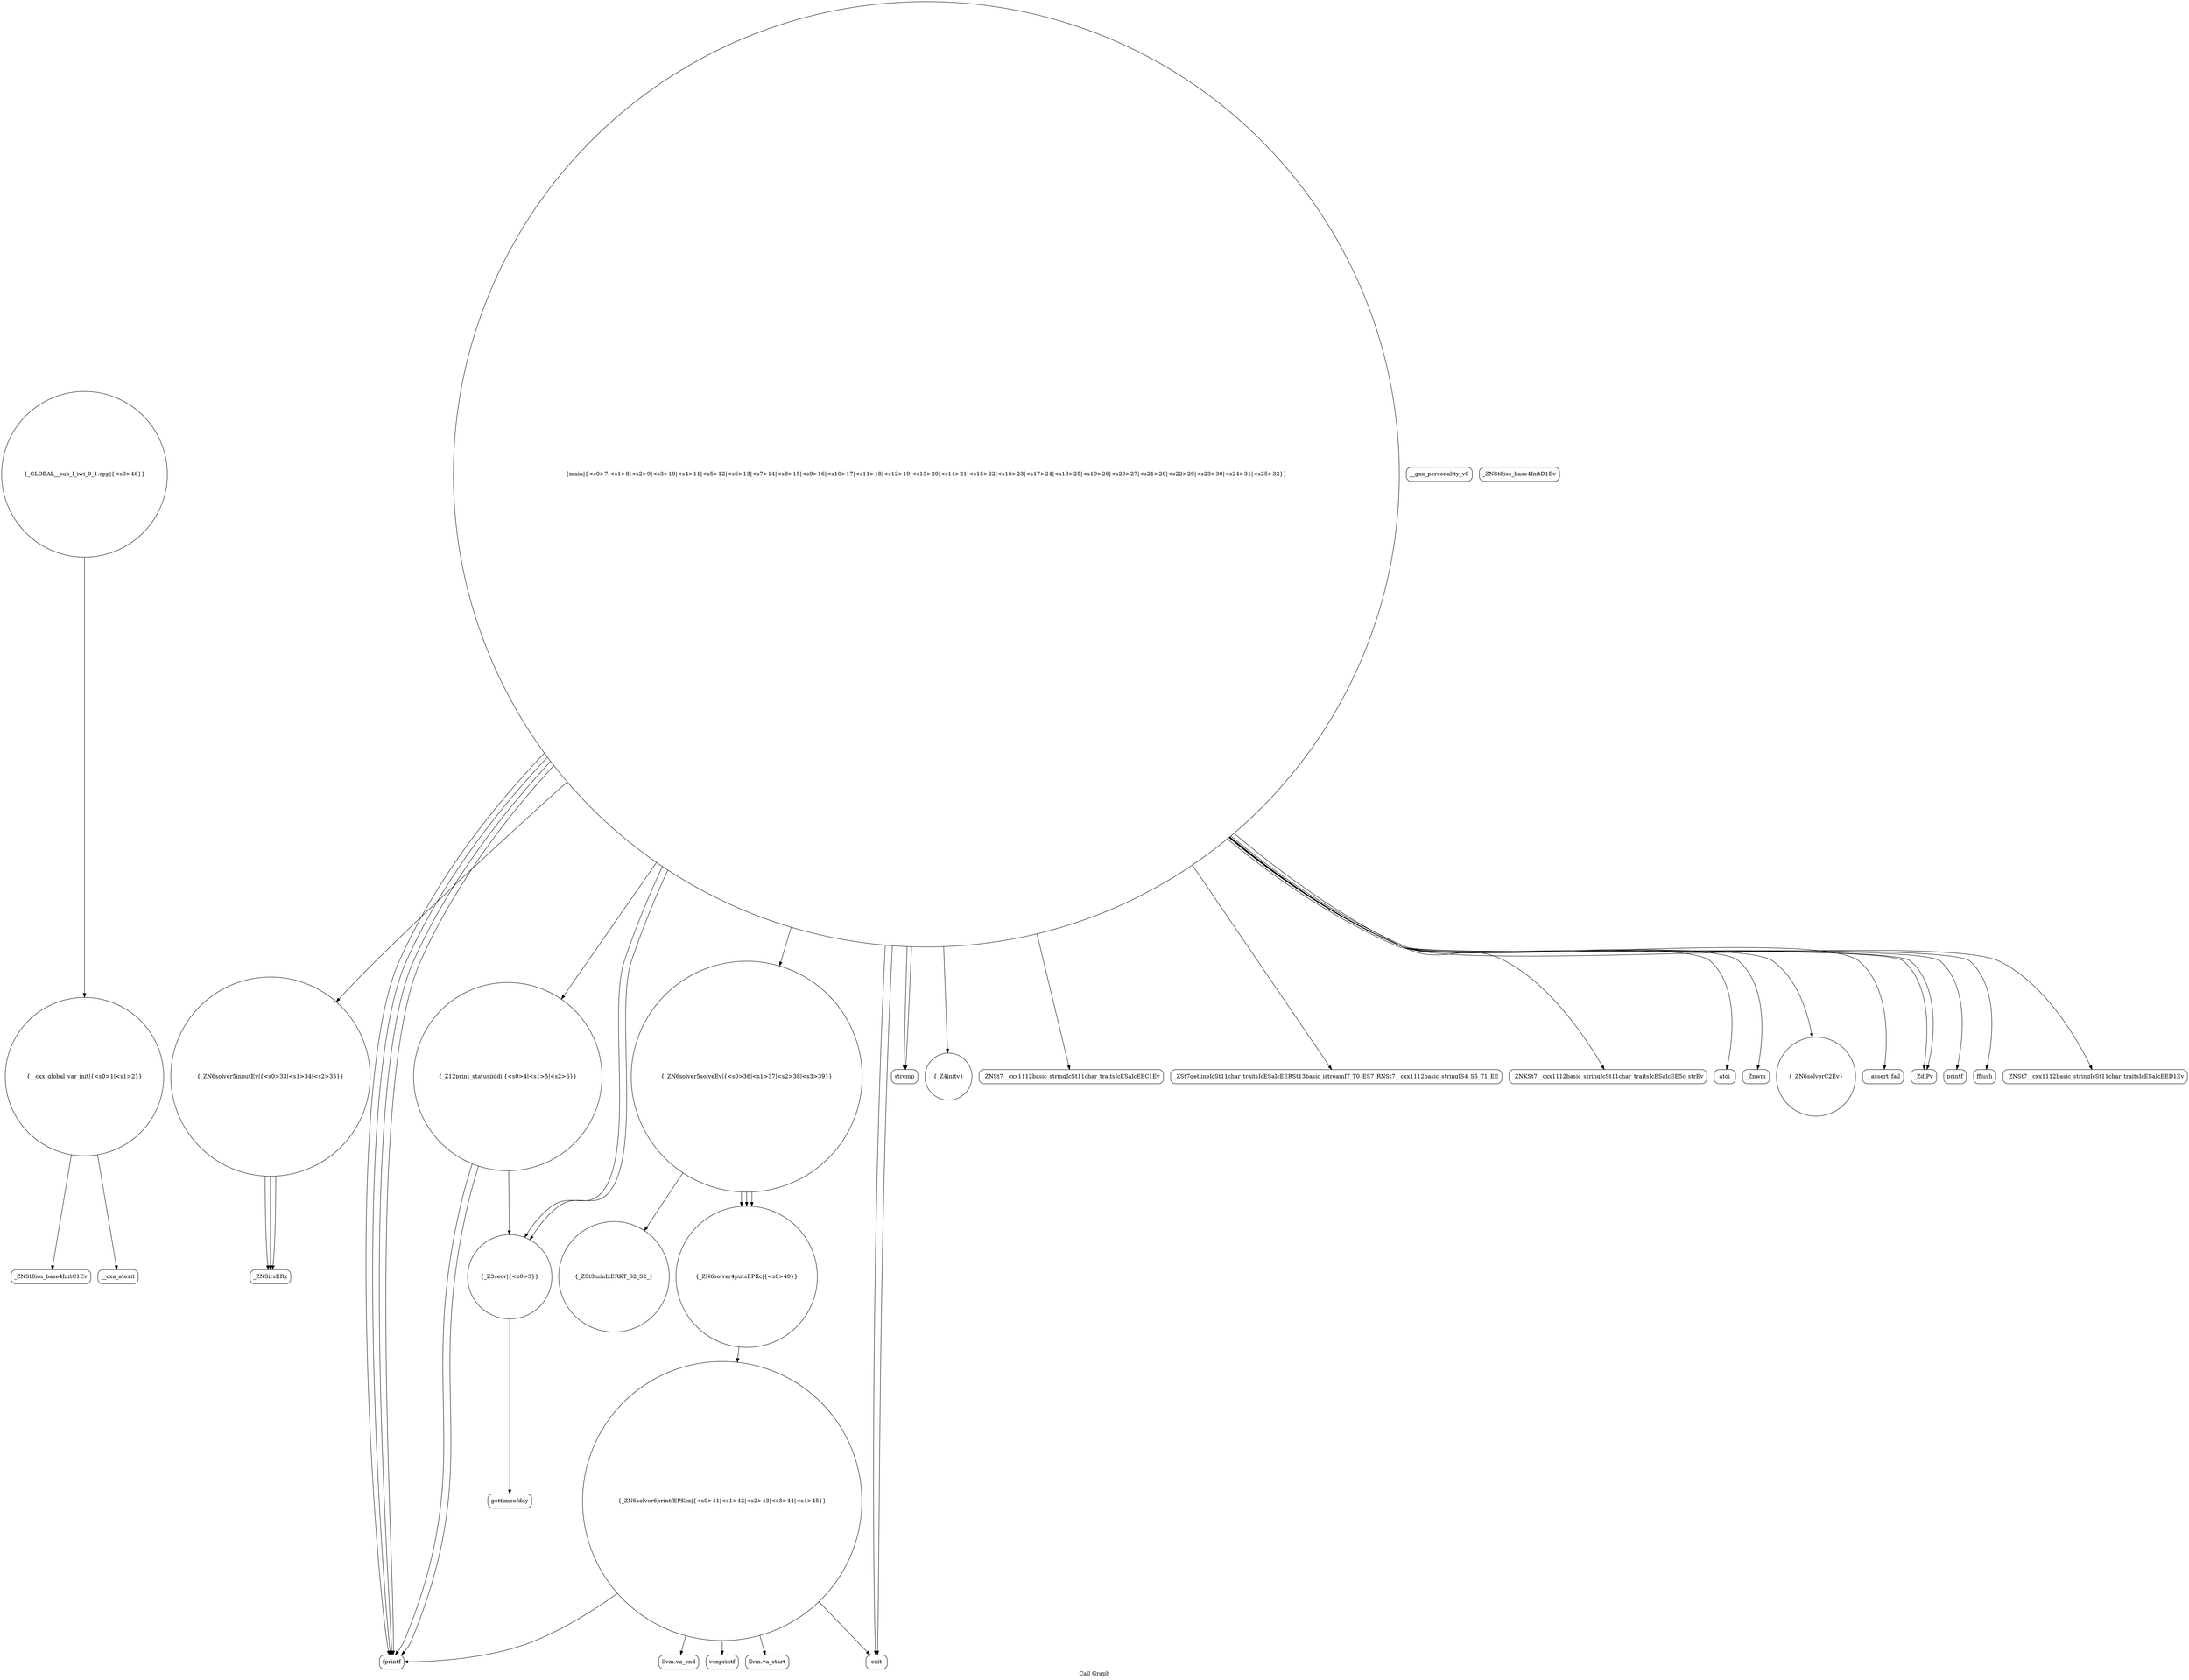 digraph "Call Graph" {
	label="Call Graph";

	Node0x5562050b94c0 [shape=record,shape=circle,label="{__cxx_global_var_init|{<s0>1|<s1>2}}"];
	Node0x5562050b94c0:s0 -> Node0x5562050b9540[color=black];
	Node0x5562050b94c0:s1 -> Node0x5562051453c0[color=black];
	Node0x556205145f40 [shape=record,shape=Mrecord,label="{_ZNSirsERx}"];
	Node0x5562051455c0 [shape=record,shape=circle,label="{_Z12print_statusiiddi|{<s0>4|<s1>5|<s2>6}}"];
	Node0x5562051455c0:s0 -> Node0x556205145640[color=black];
	Node0x5562051455c0:s1 -> Node0x5562051454c0[color=black];
	Node0x5562051455c0:s2 -> Node0x556205145640[color=black];
	Node0x5562051462c0 [shape=record,shape=circle,label="{_GLOBAL__sub_I_iwi_0_1.cpp|{<s0>46}}"];
	Node0x5562051462c0:s0 -> Node0x5562050b94c0[color=black];
	Node0x556205145940 [shape=record,shape=Mrecord,label="{__gxx_personality_v0}"];
	Node0x556205145cc0 [shape=record,shape=circle,label="{_ZN6solver5inputEv|{<s0>33|<s1>34|<s2>35}}"];
	Node0x556205145cc0:s0 -> Node0x556205145f40[color=black];
	Node0x556205145cc0:s1 -> Node0x556205145f40[color=black];
	Node0x556205145cc0:s2 -> Node0x556205145f40[color=black];
	Node0x556205145340 [shape=record,shape=Mrecord,label="{_ZNSt8ios_base4InitD1Ev}"];
	Node0x556205146040 [shape=record,shape=circle,label="{_ZSt3minIxERKT_S2_S2_}"];
	Node0x5562051456c0 [shape=record,shape=circle,label="{main|{<s0>7|<s1>8|<s2>9|<s3>10|<s4>11|<s5>12|<s6>13|<s7>14|<s8>15|<s9>16|<s10>17|<s11>18|<s12>19|<s13>20|<s14>21|<s15>22|<s16>23|<s17>24|<s18>25|<s19>26|<s20>27|<s21>28|<s22>29|<s23>30|<s24>31|<s25>32}}"];
	Node0x5562051456c0:s0 -> Node0x556205145740[color=black];
	Node0x5562051456c0:s1 -> Node0x556205145740[color=black];
	Node0x5562051456c0:s2 -> Node0x556205145640[color=black];
	Node0x5562051456c0:s3 -> Node0x5562051457c0[color=black];
	Node0x5562051456c0:s4 -> Node0x5562051454c0[color=black];
	Node0x5562051456c0:s5 -> Node0x556205145440[color=black];
	Node0x5562051456c0:s6 -> Node0x5562051454c0[color=black];
	Node0x5562051456c0:s7 -> Node0x556205145640[color=black];
	Node0x5562051456c0:s8 -> Node0x556205145840[color=black];
	Node0x5562051456c0:s9 -> Node0x5562051458c0[color=black];
	Node0x5562051456c0:s10 -> Node0x556205145a40[color=black];
	Node0x5562051456c0:s11 -> Node0x5562051459c0[color=black];
	Node0x5562051456c0:s12 -> Node0x556205145640[color=black];
	Node0x5562051456c0:s13 -> Node0x5562051455c0[color=black];
	Node0x5562051456c0:s14 -> Node0x556205145ac0[color=black];
	Node0x5562051456c0:s15 -> Node0x556205145b40[color=black];
	Node0x5562051456c0:s16 -> Node0x556205145c40[color=black];
	Node0x5562051456c0:s17 -> Node0x556205145bc0[color=black];
	Node0x5562051456c0:s18 -> Node0x556205145cc0[color=black];
	Node0x5562051456c0:s19 -> Node0x556205145d40[color=black];
	Node0x5562051456c0:s20 -> Node0x556205145dc0[color=black];
	Node0x5562051456c0:s21 -> Node0x556205145e40[color=black];
	Node0x5562051456c0:s22 -> Node0x556205145bc0[color=black];
	Node0x5562051456c0:s23 -> Node0x556205145640[color=black];
	Node0x5562051456c0:s24 -> Node0x5562051457c0[color=black];
	Node0x5562051456c0:s25 -> Node0x556205145ec0[color=black];
	Node0x556205145a40 [shape=record,shape=Mrecord,label="{_ZNKSt7__cxx1112basic_stringIcSt11char_traitsIcESaIcEE5c_strEv}"];
	Node0x556205145dc0 [shape=record,shape=Mrecord,label="{printf}"];
	Node0x556205145440 [shape=record,shape=circle,label="{_Z4initv}"];
	Node0x556205146140 [shape=record,shape=Mrecord,label="{llvm.va_start}"];
	Node0x5562051457c0 [shape=record,shape=Mrecord,label="{exit}"];
	Node0x556205145b40 [shape=record,shape=circle,label="{_ZN6solverC2Ev}"];
	Node0x556205145ec0 [shape=record,shape=Mrecord,label="{_ZNSt7__cxx1112basic_stringIcSt11char_traitsIcESaIcEED1Ev}"];
	Node0x556205145540 [shape=record,shape=Mrecord,label="{gettimeofday}"];
	Node0x556205146240 [shape=record,shape=Mrecord,label="{llvm.va_end}"];
	Node0x5562051458c0 [shape=record,shape=Mrecord,label="{_ZSt7getlineIcSt11char_traitsIcESaIcEERSt13basic_istreamIT_T0_ES7_RNSt7__cxx1112basic_stringIS4_S5_T1_EE}"];
	Node0x556205145c40 [shape=record,shape=Mrecord,label="{__assert_fail}"];
	Node0x5562050b9540 [shape=record,shape=Mrecord,label="{_ZNSt8ios_base4InitC1Ev}"];
	Node0x556205145fc0 [shape=record,shape=circle,label="{_ZN6solver4putsEPKc|{<s0>40}}"];
	Node0x556205145fc0:s0 -> Node0x5562051460c0[color=black];
	Node0x556205145640 [shape=record,shape=Mrecord,label="{fprintf}"];
	Node0x5562051459c0 [shape=record,shape=Mrecord,label="{atoi}"];
	Node0x556205145d40 [shape=record,shape=circle,label="{_ZN6solver5solveEv|{<s0>36|<s1>37|<s2>38|<s3>39}}"];
	Node0x556205145d40:s0 -> Node0x556205145fc0[color=black];
	Node0x556205145d40:s1 -> Node0x556205146040[color=black];
	Node0x556205145d40:s2 -> Node0x556205145fc0[color=black];
	Node0x556205145d40:s3 -> Node0x556205145fc0[color=black];
	Node0x5562051453c0 [shape=record,shape=Mrecord,label="{__cxa_atexit}"];
	Node0x5562051460c0 [shape=record,shape=circle,label="{_ZN6solver6printfEPKcz|{<s0>41|<s1>42|<s2>43|<s3>44|<s4>45}}"];
	Node0x5562051460c0:s0 -> Node0x556205146140[color=black];
	Node0x5562051460c0:s1 -> Node0x5562051461c0[color=black];
	Node0x5562051460c0:s2 -> Node0x556205146240[color=black];
	Node0x5562051460c0:s3 -> Node0x556205145640[color=black];
	Node0x5562051460c0:s4 -> Node0x5562051457c0[color=black];
	Node0x556205145740 [shape=record,shape=Mrecord,label="{strcmp}"];
	Node0x556205145ac0 [shape=record,shape=Mrecord,label="{_Znwm}"];
	Node0x556205145e40 [shape=record,shape=Mrecord,label="{fflush}"];
	Node0x5562051454c0 [shape=record,shape=circle,label="{_Z3secv|{<s0>3}}"];
	Node0x5562051454c0:s0 -> Node0x556205145540[color=black];
	Node0x5562051461c0 [shape=record,shape=Mrecord,label="{vsnprintf}"];
	Node0x556205145840 [shape=record,shape=Mrecord,label="{_ZNSt7__cxx1112basic_stringIcSt11char_traitsIcESaIcEEC1Ev}"];
	Node0x556205145bc0 [shape=record,shape=Mrecord,label="{_ZdlPv}"];
}
